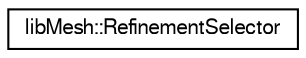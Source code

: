 digraph "Graphical Class Hierarchy"
{
  edge [fontname="FreeSans",fontsize="10",labelfontname="FreeSans",labelfontsize="10"];
  node [fontname="FreeSans",fontsize="10",shape=record];
  rankdir="LR";
  Node1 [label="libMesh::RefinementSelector",height=0.2,width=0.4,color="black", fillcolor="white", style="filled",URL="$classlibMesh_1_1RefinementSelector.html"];
}
